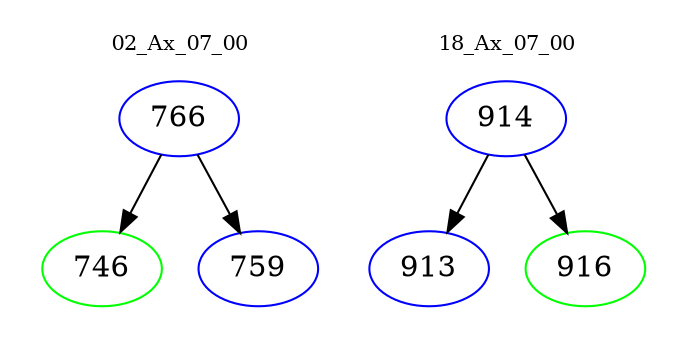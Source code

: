 digraph{
subgraph cluster_0 {
color = white
label = "02_Ax_07_00";
fontsize=10;
T0_766 [label="766", color="blue"]
T0_766 -> T0_746 [color="black"]
T0_746 [label="746", color="green"]
T0_766 -> T0_759 [color="black"]
T0_759 [label="759", color="blue"]
}
subgraph cluster_1 {
color = white
label = "18_Ax_07_00";
fontsize=10;
T1_914 [label="914", color="blue"]
T1_914 -> T1_913 [color="black"]
T1_913 [label="913", color="blue"]
T1_914 -> T1_916 [color="black"]
T1_916 [label="916", color="green"]
}
}

